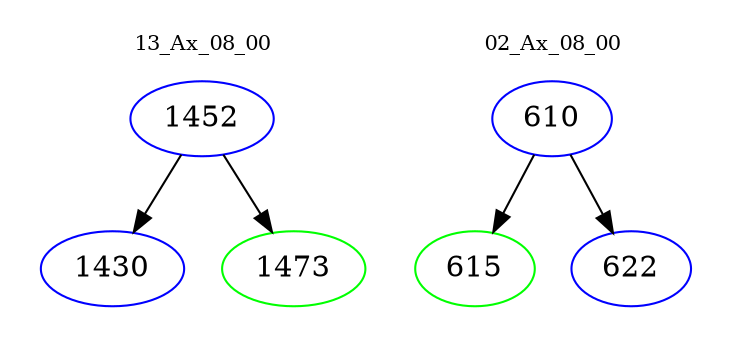 digraph{
subgraph cluster_0 {
color = white
label = "13_Ax_08_00";
fontsize=10;
T0_1452 [label="1452", color="blue"]
T0_1452 -> T0_1430 [color="black"]
T0_1430 [label="1430", color="blue"]
T0_1452 -> T0_1473 [color="black"]
T0_1473 [label="1473", color="green"]
}
subgraph cluster_1 {
color = white
label = "02_Ax_08_00";
fontsize=10;
T1_610 [label="610", color="blue"]
T1_610 -> T1_615 [color="black"]
T1_615 [label="615", color="green"]
T1_610 -> T1_622 [color="black"]
T1_622 [label="622", color="blue"]
}
}
